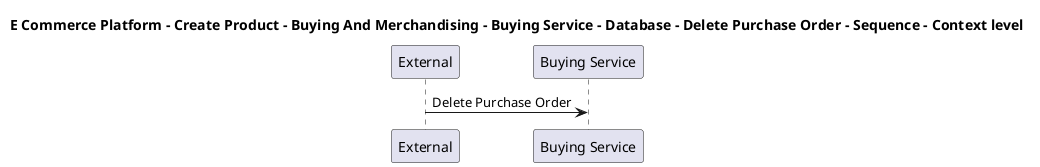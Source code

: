 @startuml

title E Commerce Platform - Create Product - Buying And Merchandising - Buying Service - Database - Delete Purchase Order - Sequence - Context level

participant "External" as C4InterFlow.SoftwareSystems.ExternalSystem
participant "Buying Service" as ECommercePlatform.CreateProduct.BuyingAndMerchandising.SoftwareSystems.BuyingService

C4InterFlow.SoftwareSystems.ExternalSystem -> ECommercePlatform.CreateProduct.BuyingAndMerchandising.SoftwareSystems.BuyingService : Delete Purchase Order


@enduml
